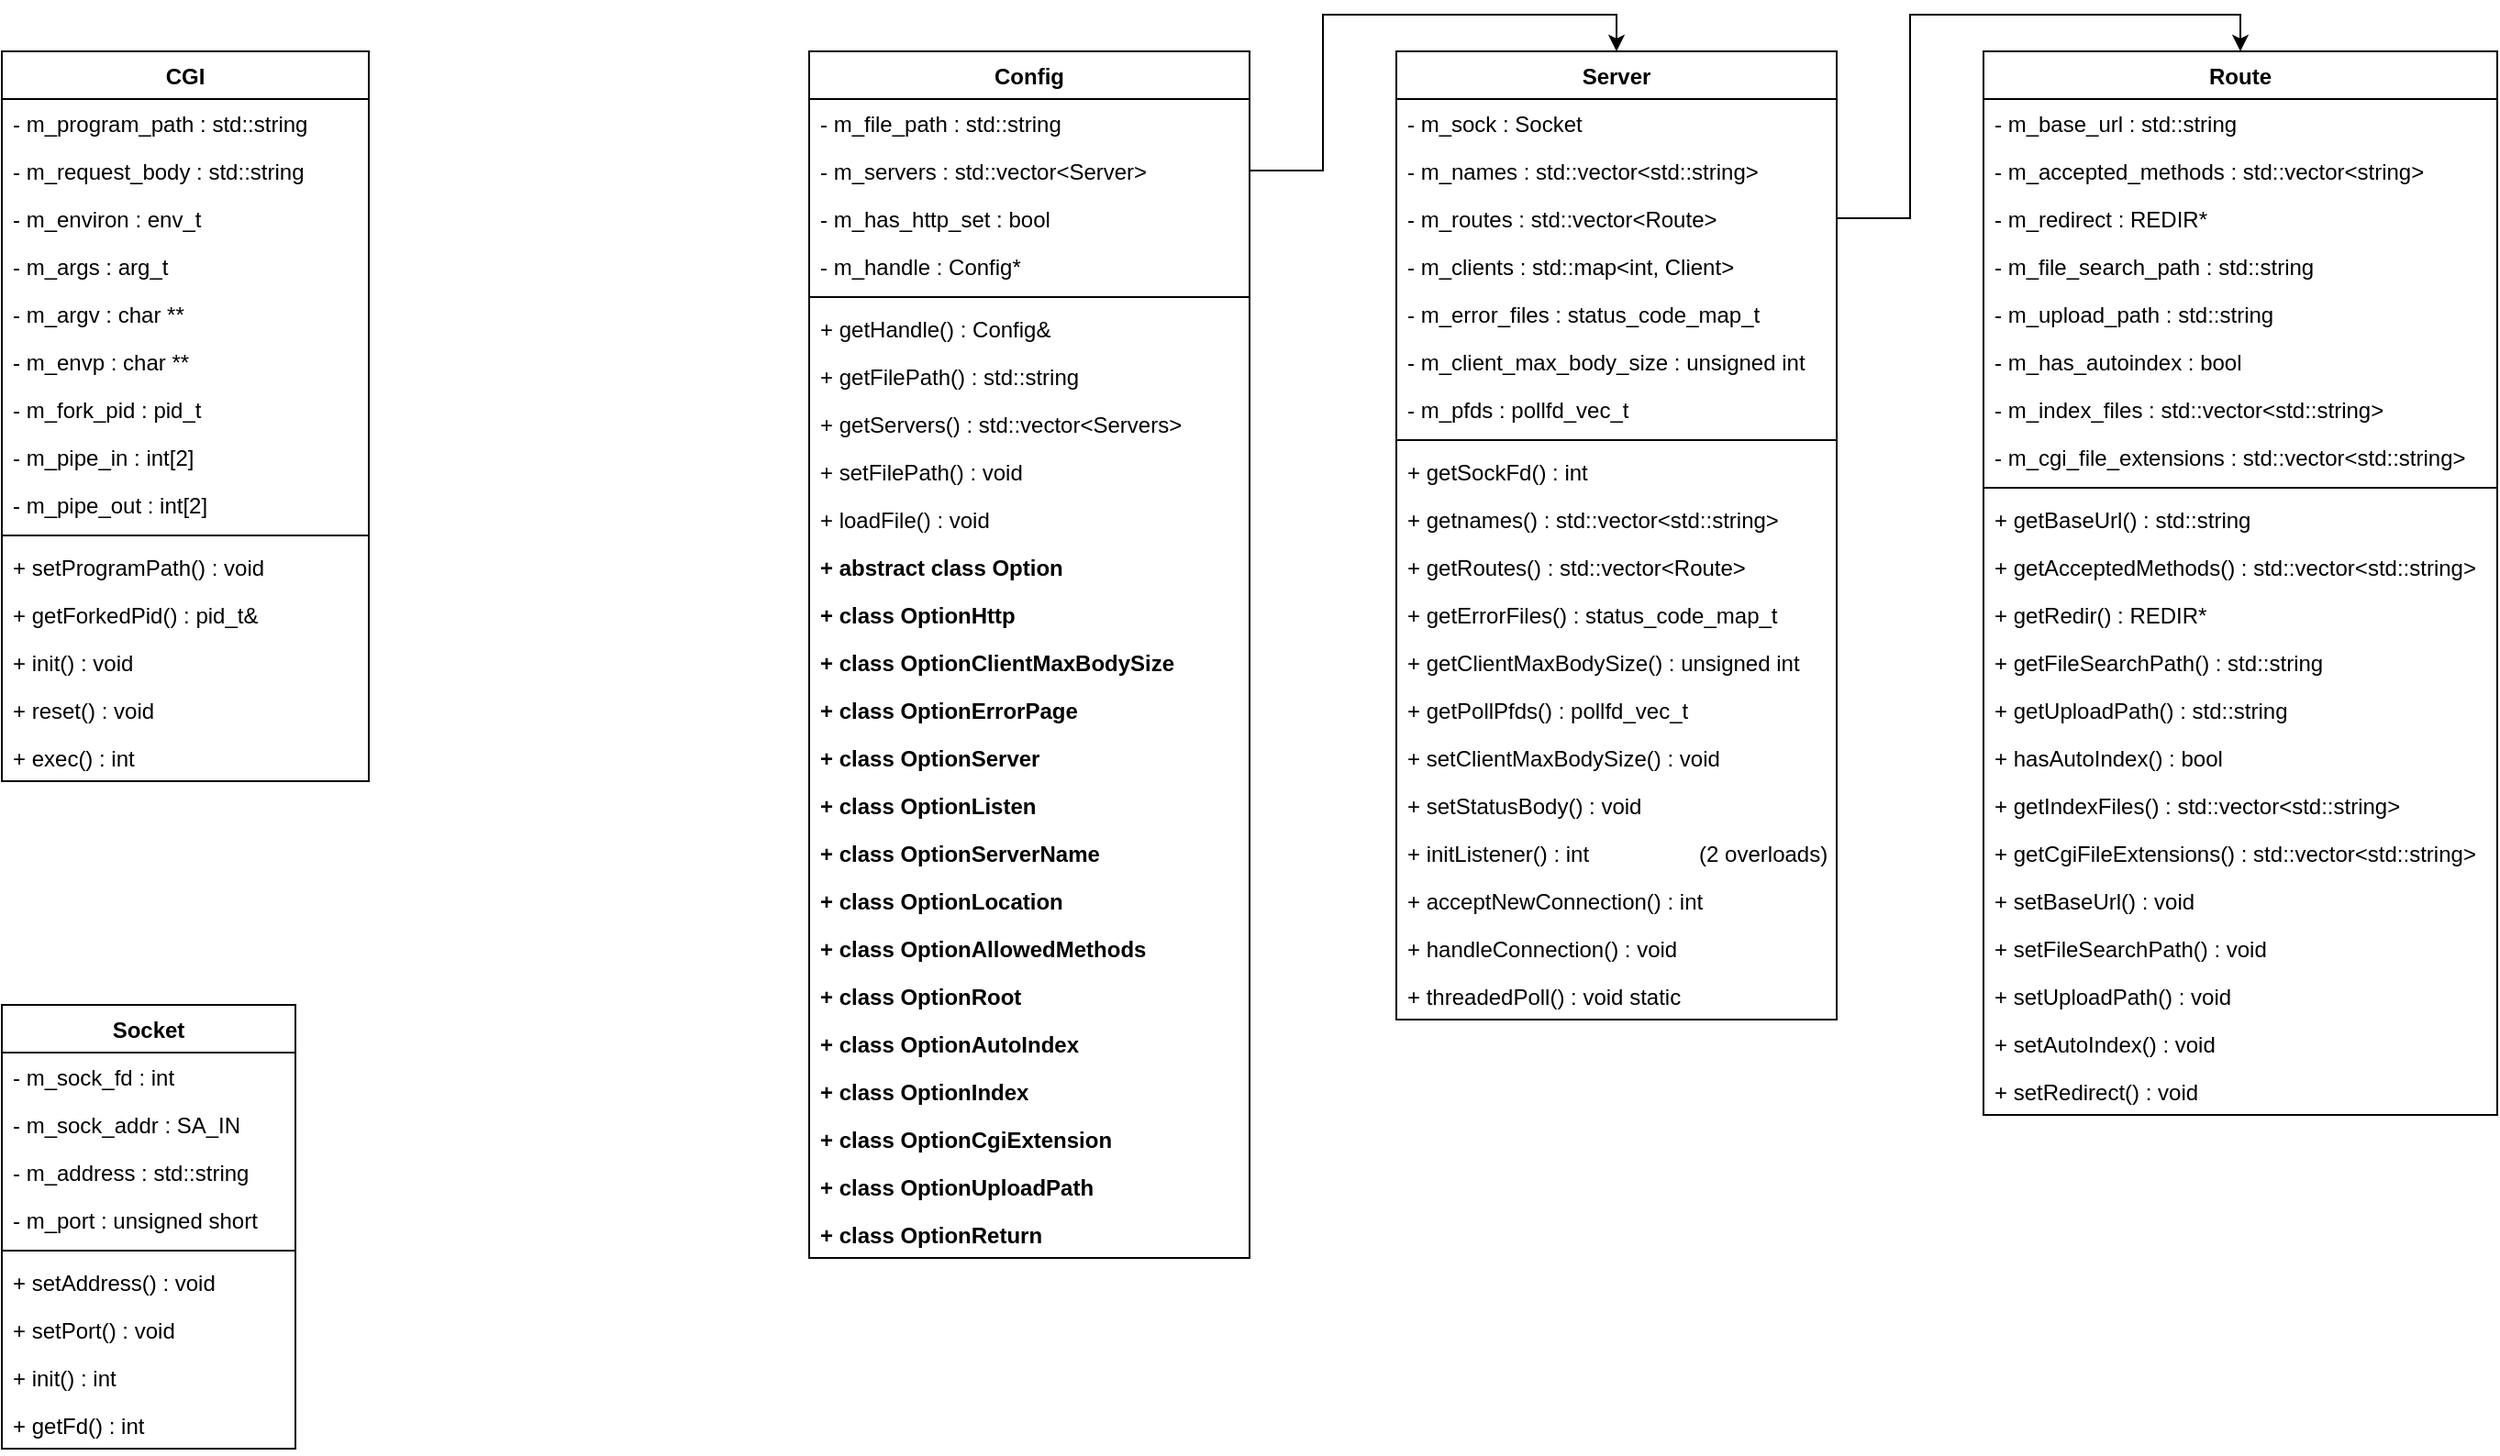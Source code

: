 <mxfile version="16.5.1" type="device" pages="3"><diagram id="C5RBs43oDa-KdzZeNtuy" name="Class"><mxGraphModel dx="1990" dy="878" grid="1" gridSize="10" guides="1" tooltips="1" connect="1" arrows="1" fold="1" page="1" pageScale="1" pageWidth="827" pageHeight="1169" math="0" shadow="0"><root><mxCell id="WIyWlLk6GJQsqaUBKTNV-0"/><mxCell id="WIyWlLk6GJQsqaUBKTNV-1" parent="WIyWlLk6GJQsqaUBKTNV-0"/><mxCell id="M6bWgCxKjf87OKSEtBxf-1" value="CGI" style="swimlane;fontStyle=1;align=center;verticalAlign=top;childLayout=stackLayout;horizontal=1;startSize=26;horizontalStack=0;resizeParent=1;resizeParentMax=0;resizeLast=0;collapsible=1;marginBottom=0;" parent="WIyWlLk6GJQsqaUBKTNV-1" vertex="1"><mxGeometry x="40" y="40" width="200" height="398" as="geometry"/></mxCell><mxCell id="M6bWgCxKjf87OKSEtBxf-2" value="- m_program_path : std::string" style="text;strokeColor=none;fillColor=none;align=left;verticalAlign=top;spacingLeft=4;spacingRight=4;overflow=hidden;rotatable=0;points=[[0,0.5],[1,0.5]];portConstraint=eastwest;" parent="M6bWgCxKjf87OKSEtBxf-1" vertex="1"><mxGeometry y="26" width="200" height="26" as="geometry"/></mxCell><mxCell id="M6bWgCxKjf87OKSEtBxf-5" value="- m_request_body : std::string" style="text;strokeColor=none;fillColor=none;align=left;verticalAlign=top;spacingLeft=4;spacingRight=4;overflow=hidden;rotatable=0;points=[[0,0.5],[1,0.5]];portConstraint=eastwest;" parent="M6bWgCxKjf87OKSEtBxf-1" vertex="1"><mxGeometry y="52" width="200" height="26" as="geometry"/></mxCell><mxCell id="M6bWgCxKjf87OKSEtBxf-6" value="- m_environ : env_t" style="text;strokeColor=none;fillColor=none;align=left;verticalAlign=top;spacingLeft=4;spacingRight=4;overflow=hidden;rotatable=0;points=[[0,0.5],[1,0.5]];portConstraint=eastwest;" parent="M6bWgCxKjf87OKSEtBxf-1" vertex="1"><mxGeometry y="78" width="200" height="26" as="geometry"/></mxCell><mxCell id="M6bWgCxKjf87OKSEtBxf-7" value="- m_args : arg_t" style="text;strokeColor=none;fillColor=none;align=left;verticalAlign=top;spacingLeft=4;spacingRight=4;overflow=hidden;rotatable=0;points=[[0,0.5],[1,0.5]];portConstraint=eastwest;" parent="M6bWgCxKjf87OKSEtBxf-1" vertex="1"><mxGeometry y="104" width="200" height="26" as="geometry"/></mxCell><mxCell id="M6bWgCxKjf87OKSEtBxf-8" value="- m_argv : char **" style="text;strokeColor=none;fillColor=none;align=left;verticalAlign=top;spacingLeft=4;spacingRight=4;overflow=hidden;rotatable=0;points=[[0,0.5],[1,0.5]];portConstraint=eastwest;" parent="M6bWgCxKjf87OKSEtBxf-1" vertex="1"><mxGeometry y="130" width="200" height="26" as="geometry"/></mxCell><mxCell id="M6bWgCxKjf87OKSEtBxf-9" value="- m_envp : char **" style="text;strokeColor=none;fillColor=none;align=left;verticalAlign=top;spacingLeft=4;spacingRight=4;overflow=hidden;rotatable=0;points=[[0,0.5],[1,0.5]];portConstraint=eastwest;" parent="M6bWgCxKjf87OKSEtBxf-1" vertex="1"><mxGeometry y="156" width="200" height="26" as="geometry"/></mxCell><mxCell id="M6bWgCxKjf87OKSEtBxf-10" value="- m_fork_pid : pid_t" style="text;strokeColor=none;fillColor=none;align=left;verticalAlign=top;spacingLeft=4;spacingRight=4;overflow=hidden;rotatable=0;points=[[0,0.5],[1,0.5]];portConstraint=eastwest;" parent="M6bWgCxKjf87OKSEtBxf-1" vertex="1"><mxGeometry y="182" width="200" height="26" as="geometry"/></mxCell><mxCell id="M6bWgCxKjf87OKSEtBxf-11" value="- m_pipe_in : int[2]" style="text;strokeColor=none;fillColor=none;align=left;verticalAlign=top;spacingLeft=4;spacingRight=4;overflow=hidden;rotatable=0;points=[[0,0.5],[1,0.5]];portConstraint=eastwest;" parent="M6bWgCxKjf87OKSEtBxf-1" vertex="1"><mxGeometry y="208" width="200" height="26" as="geometry"/></mxCell><mxCell id="M6bWgCxKjf87OKSEtBxf-12" value="- m_pipe_out : int[2]" style="text;strokeColor=none;fillColor=none;align=left;verticalAlign=top;spacingLeft=4;spacingRight=4;overflow=hidden;rotatable=0;points=[[0,0.5],[1,0.5]];portConstraint=eastwest;" parent="M6bWgCxKjf87OKSEtBxf-1" vertex="1"><mxGeometry y="234" width="200" height="26" as="geometry"/></mxCell><mxCell id="M6bWgCxKjf87OKSEtBxf-3" value="" style="line;strokeWidth=1;fillColor=none;align=left;verticalAlign=middle;spacingTop=-1;spacingLeft=3;spacingRight=3;rotatable=0;labelPosition=right;points=[];portConstraint=eastwest;" parent="M6bWgCxKjf87OKSEtBxf-1" vertex="1"><mxGeometry y="260" width="200" height="8" as="geometry"/></mxCell><mxCell id="M6bWgCxKjf87OKSEtBxf-4" value="+ setProgramPath() : void" style="text;strokeColor=none;fillColor=none;align=left;verticalAlign=top;spacingLeft=4;spacingRight=4;overflow=hidden;rotatable=0;points=[[0,0.5],[1,0.5]];portConstraint=eastwest;" parent="M6bWgCxKjf87OKSEtBxf-1" vertex="1"><mxGeometry y="268" width="200" height="26" as="geometry"/></mxCell><mxCell id="M6bWgCxKjf87OKSEtBxf-13" value="+ getForkedPid() : pid_t&amp;" style="text;strokeColor=none;fillColor=none;align=left;verticalAlign=top;spacingLeft=4;spacingRight=4;overflow=hidden;rotatable=0;points=[[0,0.5],[1,0.5]];portConstraint=eastwest;" parent="M6bWgCxKjf87OKSEtBxf-1" vertex="1"><mxGeometry y="294" width="200" height="26" as="geometry"/></mxCell><mxCell id="M6bWgCxKjf87OKSEtBxf-14" value="+ init() : void" style="text;strokeColor=none;fillColor=none;align=left;verticalAlign=top;spacingLeft=4;spacingRight=4;overflow=hidden;rotatable=0;points=[[0,0.5],[1,0.5]];portConstraint=eastwest;" parent="M6bWgCxKjf87OKSEtBxf-1" vertex="1"><mxGeometry y="320" width="200" height="26" as="geometry"/></mxCell><mxCell id="M6bWgCxKjf87OKSEtBxf-15" value="+ reset() : void" style="text;strokeColor=none;fillColor=none;align=left;verticalAlign=top;spacingLeft=4;spacingRight=4;overflow=hidden;rotatable=0;points=[[0,0.5],[1,0.5]];portConstraint=eastwest;" parent="M6bWgCxKjf87OKSEtBxf-1" vertex="1"><mxGeometry y="346" width="200" height="26" as="geometry"/></mxCell><mxCell id="M6bWgCxKjf87OKSEtBxf-16" value="+ exec() : int" style="text;strokeColor=none;fillColor=none;align=left;verticalAlign=top;spacingLeft=4;spacingRight=4;overflow=hidden;rotatable=0;points=[[0,0.5],[1,0.5]];portConstraint=eastwest;" parent="M6bWgCxKjf87OKSEtBxf-1" vertex="1"><mxGeometry y="372" width="200" height="26" as="geometry"/></mxCell><mxCell id="M6bWgCxKjf87OKSEtBxf-18" value="Server" style="swimlane;fontStyle=1;align=center;verticalAlign=top;childLayout=stackLayout;horizontal=1;startSize=26;horizontalStack=0;resizeParent=1;resizeParentMax=0;resizeLast=0;collapsible=1;marginBottom=0;" parent="WIyWlLk6GJQsqaUBKTNV-1" vertex="1"><mxGeometry x="800" y="40" width="240" height="528" as="geometry"/></mxCell><mxCell id="M6bWgCxKjf87OKSEtBxf-19" value="- m_sock : Socket" style="text;strokeColor=none;fillColor=none;align=left;verticalAlign=top;spacingLeft=4;spacingRight=4;overflow=hidden;rotatable=0;points=[[0,0.5],[1,0.5]];portConstraint=eastwest;" parent="M6bWgCxKjf87OKSEtBxf-18" vertex="1"><mxGeometry y="26" width="240" height="26" as="geometry"/></mxCell><mxCell id="M6bWgCxKjf87OKSEtBxf-57" value="- m_names : std::vector&lt;std::string&gt;" style="text;strokeColor=none;fillColor=none;align=left;verticalAlign=top;spacingLeft=4;spacingRight=4;overflow=hidden;rotatable=0;points=[[0,0.5],[1,0.5]];portConstraint=eastwest;" parent="M6bWgCxKjf87OKSEtBxf-18" vertex="1"><mxGeometry y="52" width="240" height="26" as="geometry"/></mxCell><mxCell id="M6bWgCxKjf87OKSEtBxf-56" value="- m_routes : std::vector&lt;Route&gt;" style="text;strokeColor=none;fillColor=none;align=left;verticalAlign=top;spacingLeft=4;spacingRight=4;overflow=hidden;rotatable=0;points=[[0,0.5],[1,0.5]];portConstraint=eastwest;" parent="M6bWgCxKjf87OKSEtBxf-18" vertex="1"><mxGeometry y="78" width="240" height="26" as="geometry"/></mxCell><mxCell id="M6bWgCxKjf87OKSEtBxf-55" value="- m_clients : std::map&lt;int, Client&gt;" style="text;strokeColor=none;fillColor=none;align=left;verticalAlign=top;spacingLeft=4;spacingRight=4;overflow=hidden;rotatable=0;points=[[0,0.5],[1,0.5]];portConstraint=eastwest;" parent="M6bWgCxKjf87OKSEtBxf-18" vertex="1"><mxGeometry y="104" width="240" height="26" as="geometry"/></mxCell><mxCell id="M6bWgCxKjf87OKSEtBxf-54" value="- m_error_files : status_code_map_t" style="text;strokeColor=none;fillColor=none;align=left;verticalAlign=top;spacingLeft=4;spacingRight=4;overflow=hidden;rotatable=0;points=[[0,0.5],[1,0.5]];portConstraint=eastwest;" parent="M6bWgCxKjf87OKSEtBxf-18" vertex="1"><mxGeometry y="130" width="240" height="26" as="geometry"/></mxCell><mxCell id="M6bWgCxKjf87OKSEtBxf-53" value="- m_client_max_body_size : unsigned int" style="text;strokeColor=none;fillColor=none;align=left;verticalAlign=top;spacingLeft=4;spacingRight=4;overflow=hidden;rotatable=0;points=[[0,0.5],[1,0.5]];portConstraint=eastwest;" parent="M6bWgCxKjf87OKSEtBxf-18" vertex="1"><mxGeometry y="156" width="240" height="26" as="geometry"/></mxCell><mxCell id="M6bWgCxKjf87OKSEtBxf-52" value="- m_pfds : pollfd_vec_t" style="text;strokeColor=none;fillColor=none;align=left;verticalAlign=top;spacingLeft=4;spacingRight=4;overflow=hidden;rotatable=0;points=[[0,0.5],[1,0.5]];portConstraint=eastwest;" parent="M6bWgCxKjf87OKSEtBxf-18" vertex="1"><mxGeometry y="182" width="240" height="26" as="geometry"/></mxCell><mxCell id="M6bWgCxKjf87OKSEtBxf-20" value="" style="line;strokeWidth=1;fillColor=none;align=left;verticalAlign=middle;spacingTop=-1;spacingLeft=3;spacingRight=3;rotatable=0;labelPosition=right;points=[];portConstraint=eastwest;" parent="M6bWgCxKjf87OKSEtBxf-18" vertex="1"><mxGeometry y="208" width="240" height="8" as="geometry"/></mxCell><mxCell id="M6bWgCxKjf87OKSEtBxf-21" value="+ getSockFd() : int" style="text;strokeColor=none;fillColor=none;align=left;verticalAlign=top;spacingLeft=4;spacingRight=4;overflow=hidden;rotatable=0;points=[[0,0.5],[1,0.5]];portConstraint=eastwest;" parent="M6bWgCxKjf87OKSEtBxf-18" vertex="1"><mxGeometry y="216" width="240" height="26" as="geometry"/></mxCell><mxCell id="M6bWgCxKjf87OKSEtBxf-69" value="+ getnames() : std::vector&lt;std::string&gt;" style="text;strokeColor=none;fillColor=none;align=left;verticalAlign=top;spacingLeft=4;spacingRight=4;overflow=hidden;rotatable=0;points=[[0,0.5],[1,0.5]];portConstraint=eastwest;" parent="M6bWgCxKjf87OKSEtBxf-18" vertex="1"><mxGeometry y="242" width="240" height="26" as="geometry"/></mxCell><mxCell id="M6bWgCxKjf87OKSEtBxf-68" value="+ getRoutes() : std::vector&lt;Route&gt;" style="text;strokeColor=none;fillColor=none;align=left;verticalAlign=top;spacingLeft=4;spacingRight=4;overflow=hidden;rotatable=0;points=[[0,0.5],[1,0.5]];portConstraint=eastwest;" parent="M6bWgCxKjf87OKSEtBxf-18" vertex="1"><mxGeometry y="268" width="240" height="26" as="geometry"/></mxCell><mxCell id="M6bWgCxKjf87OKSEtBxf-67" value="+ getErrorFiles() : status_code_map_t" style="text;strokeColor=none;fillColor=none;align=left;verticalAlign=top;spacingLeft=4;spacingRight=4;overflow=hidden;rotatable=0;points=[[0,0.5],[1,0.5]];portConstraint=eastwest;" parent="M6bWgCxKjf87OKSEtBxf-18" vertex="1"><mxGeometry y="294" width="240" height="26" as="geometry"/></mxCell><mxCell id="M6bWgCxKjf87OKSEtBxf-66" value="+ getClientMaxBodySize() : unsigned int" style="text;strokeColor=none;fillColor=none;align=left;verticalAlign=top;spacingLeft=4;spacingRight=4;overflow=hidden;rotatable=0;points=[[0,0.5],[1,0.5]];portConstraint=eastwest;" parent="M6bWgCxKjf87OKSEtBxf-18" vertex="1"><mxGeometry y="320" width="240" height="26" as="geometry"/></mxCell><mxCell id="M6bWgCxKjf87OKSEtBxf-65" value="+ getPollPfds() : pollfd_vec_t" style="text;strokeColor=none;fillColor=none;align=left;verticalAlign=top;spacingLeft=4;spacingRight=4;overflow=hidden;rotatable=0;points=[[0,0.5],[1,0.5]];portConstraint=eastwest;" parent="M6bWgCxKjf87OKSEtBxf-18" vertex="1"><mxGeometry y="346" width="240" height="26" as="geometry"/></mxCell><mxCell id="M6bWgCxKjf87OKSEtBxf-64" value="+ setClientMaxBodySize() : void" style="text;strokeColor=none;fillColor=none;align=left;verticalAlign=top;spacingLeft=4;spacingRight=4;overflow=hidden;rotatable=0;points=[[0,0.5],[1,0.5]];portConstraint=eastwest;" parent="M6bWgCxKjf87OKSEtBxf-18" vertex="1"><mxGeometry y="372" width="240" height="26" as="geometry"/></mxCell><mxCell id="M6bWgCxKjf87OKSEtBxf-63" value="+ setStatusBody() : void" style="text;strokeColor=none;fillColor=none;align=left;verticalAlign=top;spacingLeft=4;spacingRight=4;overflow=hidden;rotatable=0;points=[[0,0.5],[1,0.5]];portConstraint=eastwest;" parent="M6bWgCxKjf87OKSEtBxf-18" vertex="1"><mxGeometry y="398" width="240" height="26" as="geometry"/></mxCell><mxCell id="M6bWgCxKjf87OKSEtBxf-62" value="+ initListener() : int                  (2 overloads)" style="text;strokeColor=none;fillColor=none;align=left;verticalAlign=top;spacingLeft=4;spacingRight=4;overflow=hidden;rotatable=0;points=[[0,0.5],[1,0.5]];portConstraint=eastwest;" parent="M6bWgCxKjf87OKSEtBxf-18" vertex="1"><mxGeometry y="424" width="240" height="26" as="geometry"/></mxCell><mxCell id="M6bWgCxKjf87OKSEtBxf-61" value="+ acceptNewConnection() : int" style="text;strokeColor=none;fillColor=none;align=left;verticalAlign=top;spacingLeft=4;spacingRight=4;overflow=hidden;rotatable=0;points=[[0,0.5],[1,0.5]];portConstraint=eastwest;" parent="M6bWgCxKjf87OKSEtBxf-18" vertex="1"><mxGeometry y="450" width="240" height="26" as="geometry"/></mxCell><mxCell id="M6bWgCxKjf87OKSEtBxf-60" value="+ handleConnection() : void" style="text;strokeColor=none;fillColor=none;align=left;verticalAlign=top;spacingLeft=4;spacingRight=4;overflow=hidden;rotatable=0;points=[[0,0.5],[1,0.5]];portConstraint=eastwest;" parent="M6bWgCxKjf87OKSEtBxf-18" vertex="1"><mxGeometry y="476" width="240" height="26" as="geometry"/></mxCell><mxCell id="M6bWgCxKjf87OKSEtBxf-59" value="+ threadedPoll() : void static" style="text;strokeColor=none;fillColor=none;align=left;verticalAlign=top;spacingLeft=4;spacingRight=4;overflow=hidden;rotatable=0;points=[[0,0.5],[1,0.5]];portConstraint=eastwest;" parent="M6bWgCxKjf87OKSEtBxf-18" vertex="1"><mxGeometry y="502" width="240" height="26" as="geometry"/></mxCell><mxCell id="M6bWgCxKjf87OKSEtBxf-22" value="Route" style="swimlane;fontStyle=1;align=center;verticalAlign=top;childLayout=stackLayout;horizontal=1;startSize=26;horizontalStack=0;resizeParent=1;resizeParentMax=0;resizeLast=0;collapsible=1;marginBottom=0;" parent="WIyWlLk6GJQsqaUBKTNV-1" vertex="1"><mxGeometry x="1120" y="40" width="280" height="580" as="geometry"/></mxCell><mxCell id="M6bWgCxKjf87OKSEtBxf-23" value="- m_base_url : std::string" style="text;strokeColor=none;fillColor=none;align=left;verticalAlign=top;spacingLeft=4;spacingRight=4;overflow=hidden;rotatable=0;points=[[0,0.5],[1,0.5]];portConstraint=eastwest;" parent="M6bWgCxKjf87OKSEtBxf-22" vertex="1"><mxGeometry y="26" width="280" height="26" as="geometry"/></mxCell><mxCell id="M6bWgCxKjf87OKSEtBxf-76" value="- m_accepted_methods : std::vector&lt;string&gt;" style="text;strokeColor=none;fillColor=none;align=left;verticalAlign=top;spacingLeft=4;spacingRight=4;overflow=hidden;rotatable=0;points=[[0,0.5],[1,0.5]];portConstraint=eastwest;" parent="M6bWgCxKjf87OKSEtBxf-22" vertex="1"><mxGeometry y="52" width="280" height="26" as="geometry"/></mxCell><mxCell id="M6bWgCxKjf87OKSEtBxf-75" value="- m_redirect : REDIR*" style="text;strokeColor=none;fillColor=none;align=left;verticalAlign=top;spacingLeft=4;spacingRight=4;overflow=hidden;rotatable=0;points=[[0,0.5],[1,0.5]];portConstraint=eastwest;" parent="M6bWgCxKjf87OKSEtBxf-22" vertex="1"><mxGeometry y="78" width="280" height="26" as="geometry"/></mxCell><mxCell id="M6bWgCxKjf87OKSEtBxf-74" value="- m_file_search_path : std::string" style="text;strokeColor=none;fillColor=none;align=left;verticalAlign=top;spacingLeft=4;spacingRight=4;overflow=hidden;rotatable=0;points=[[0,0.5],[1,0.5]];portConstraint=eastwest;" parent="M6bWgCxKjf87OKSEtBxf-22" vertex="1"><mxGeometry y="104" width="280" height="26" as="geometry"/></mxCell><mxCell id="M6bWgCxKjf87OKSEtBxf-73" value="- m_upload_path : std::string" style="text;strokeColor=none;fillColor=none;align=left;verticalAlign=top;spacingLeft=4;spacingRight=4;overflow=hidden;rotatable=0;points=[[0,0.5],[1,0.5]];portConstraint=eastwest;" parent="M6bWgCxKjf87OKSEtBxf-22" vertex="1"><mxGeometry y="130" width="280" height="26" as="geometry"/></mxCell><mxCell id="M6bWgCxKjf87OKSEtBxf-72" value="- m_has_autoindex : bool" style="text;strokeColor=none;fillColor=none;align=left;verticalAlign=top;spacingLeft=4;spacingRight=4;overflow=hidden;rotatable=0;points=[[0,0.5],[1,0.5]];portConstraint=eastwest;" parent="M6bWgCxKjf87OKSEtBxf-22" vertex="1"><mxGeometry y="156" width="280" height="26" as="geometry"/></mxCell><mxCell id="M6bWgCxKjf87OKSEtBxf-71" value="- m_index_files : std::vector&lt;std::string&gt;" style="text;strokeColor=none;fillColor=none;align=left;verticalAlign=top;spacingLeft=4;spacingRight=4;overflow=hidden;rotatable=0;points=[[0,0.5],[1,0.5]];portConstraint=eastwest;" parent="M6bWgCxKjf87OKSEtBxf-22" vertex="1"><mxGeometry y="182" width="280" height="26" as="geometry"/></mxCell><mxCell id="M6bWgCxKjf87OKSEtBxf-70" value="- m_cgi_file_extensions : std::vector&lt;std::string&gt;" style="text;strokeColor=none;fillColor=none;align=left;verticalAlign=top;spacingLeft=4;spacingRight=4;overflow=hidden;rotatable=0;points=[[0,0.5],[1,0.5]];portConstraint=eastwest;" parent="M6bWgCxKjf87OKSEtBxf-22" vertex="1"><mxGeometry y="208" width="280" height="26" as="geometry"/></mxCell><mxCell id="M6bWgCxKjf87OKSEtBxf-24" value="" style="line;strokeWidth=1;fillColor=none;align=left;verticalAlign=middle;spacingTop=-1;spacingLeft=3;spacingRight=3;rotatable=0;labelPosition=right;points=[];portConstraint=eastwest;" parent="M6bWgCxKjf87OKSEtBxf-22" vertex="1"><mxGeometry y="234" width="280" height="8" as="geometry"/></mxCell><mxCell id="M6bWgCxKjf87OKSEtBxf-25" value="+ getBaseUrl() : std::string " style="text;strokeColor=none;fillColor=none;align=left;verticalAlign=top;spacingLeft=4;spacingRight=4;overflow=hidden;rotatable=0;points=[[0,0.5],[1,0.5]];portConstraint=eastwest;" parent="M6bWgCxKjf87OKSEtBxf-22" vertex="1"><mxGeometry y="242" width="280" height="26" as="geometry"/></mxCell><mxCell id="M6bWgCxKjf87OKSEtBxf-88" value="+ getAcceptedMethods() : std::vector&lt;std::string&gt;" style="text;strokeColor=none;fillColor=none;align=left;verticalAlign=top;spacingLeft=4;spacingRight=4;overflow=hidden;rotatable=0;points=[[0,0.5],[1,0.5]];portConstraint=eastwest;" parent="M6bWgCxKjf87OKSEtBxf-22" vertex="1"><mxGeometry y="268" width="280" height="26" as="geometry"/></mxCell><mxCell id="M6bWgCxKjf87OKSEtBxf-87" value="+ getRedir() : REDIR*" style="text;strokeColor=none;fillColor=none;align=left;verticalAlign=top;spacingLeft=4;spacingRight=4;overflow=hidden;rotatable=0;points=[[0,0.5],[1,0.5]];portConstraint=eastwest;" parent="M6bWgCxKjf87OKSEtBxf-22" vertex="1"><mxGeometry y="294" width="280" height="26" as="geometry"/></mxCell><mxCell id="M6bWgCxKjf87OKSEtBxf-86" value="+ getFileSearchPath() : std::string" style="text;strokeColor=none;fillColor=none;align=left;verticalAlign=top;spacingLeft=4;spacingRight=4;overflow=hidden;rotatable=0;points=[[0,0.5],[1,0.5]];portConstraint=eastwest;" parent="M6bWgCxKjf87OKSEtBxf-22" vertex="1"><mxGeometry y="320" width="280" height="26" as="geometry"/></mxCell><mxCell id="M6bWgCxKjf87OKSEtBxf-85" value="+ getUploadPath() : std::string" style="text;strokeColor=none;fillColor=none;align=left;verticalAlign=top;spacingLeft=4;spacingRight=4;overflow=hidden;rotatable=0;points=[[0,0.5],[1,0.5]];portConstraint=eastwest;" parent="M6bWgCxKjf87OKSEtBxf-22" vertex="1"><mxGeometry y="346" width="280" height="26" as="geometry"/></mxCell><mxCell id="M6bWgCxKjf87OKSEtBxf-84" value="+ hasAutoIndex() : bool" style="text;strokeColor=none;fillColor=none;align=left;verticalAlign=top;spacingLeft=4;spacingRight=4;overflow=hidden;rotatable=0;points=[[0,0.5],[1,0.5]];portConstraint=eastwest;" parent="M6bWgCxKjf87OKSEtBxf-22" vertex="1"><mxGeometry y="372" width="280" height="26" as="geometry"/></mxCell><mxCell id="M6bWgCxKjf87OKSEtBxf-83" value="+ getIndexFiles() : std::vector&lt;std::string&gt;" style="text;strokeColor=none;fillColor=none;align=left;verticalAlign=top;spacingLeft=4;spacingRight=4;overflow=hidden;rotatable=0;points=[[0,0.5],[1,0.5]];portConstraint=eastwest;" parent="M6bWgCxKjf87OKSEtBxf-22" vertex="1"><mxGeometry y="398" width="280" height="26" as="geometry"/></mxCell><mxCell id="M6bWgCxKjf87OKSEtBxf-82" value="+ getCgiFileExtensions() : std::vector&lt;std::string&gt;" style="text;strokeColor=none;fillColor=none;align=left;verticalAlign=top;spacingLeft=4;spacingRight=4;overflow=hidden;rotatable=0;points=[[0,0.5],[1,0.5]];portConstraint=eastwest;" parent="M6bWgCxKjf87OKSEtBxf-22" vertex="1"><mxGeometry y="424" width="280" height="26" as="geometry"/></mxCell><mxCell id="M6bWgCxKjf87OKSEtBxf-81" value="+ setBaseUrl() : void" style="text;strokeColor=none;fillColor=none;align=left;verticalAlign=top;spacingLeft=4;spacingRight=4;overflow=hidden;rotatable=0;points=[[0,0.5],[1,0.5]];portConstraint=eastwest;" parent="M6bWgCxKjf87OKSEtBxf-22" vertex="1"><mxGeometry y="450" width="280" height="26" as="geometry"/></mxCell><mxCell id="M6bWgCxKjf87OKSEtBxf-80" value="+ setFileSearchPath() : void" style="text;strokeColor=none;fillColor=none;align=left;verticalAlign=top;spacingLeft=4;spacingRight=4;overflow=hidden;rotatable=0;points=[[0,0.5],[1,0.5]];portConstraint=eastwest;" parent="M6bWgCxKjf87OKSEtBxf-22" vertex="1"><mxGeometry y="476" width="280" height="26" as="geometry"/></mxCell><mxCell id="M6bWgCxKjf87OKSEtBxf-79" value="+ setUploadPath() : void" style="text;strokeColor=none;fillColor=none;align=left;verticalAlign=top;spacingLeft=4;spacingRight=4;overflow=hidden;rotatable=0;points=[[0,0.5],[1,0.5]];portConstraint=eastwest;" parent="M6bWgCxKjf87OKSEtBxf-22" vertex="1"><mxGeometry y="502" width="280" height="26" as="geometry"/></mxCell><mxCell id="M6bWgCxKjf87OKSEtBxf-78" value="+ setAutoIndex() : void" style="text;strokeColor=none;fillColor=none;align=left;verticalAlign=top;spacingLeft=4;spacingRight=4;overflow=hidden;rotatable=0;points=[[0,0.5],[1,0.5]];portConstraint=eastwest;" parent="M6bWgCxKjf87OKSEtBxf-22" vertex="1"><mxGeometry y="528" width="280" height="26" as="geometry"/></mxCell><mxCell id="M6bWgCxKjf87OKSEtBxf-77" value="+ setRedirect() : void" style="text;strokeColor=none;fillColor=none;align=left;verticalAlign=top;spacingLeft=4;spacingRight=4;overflow=hidden;rotatable=0;points=[[0,0.5],[1,0.5]];portConstraint=eastwest;" parent="M6bWgCxKjf87OKSEtBxf-22" vertex="1"><mxGeometry y="554" width="280" height="26" as="geometry"/></mxCell><mxCell id="M6bWgCxKjf87OKSEtBxf-26" value="Config" style="swimlane;fontStyle=1;align=center;verticalAlign=top;childLayout=stackLayout;horizontal=1;startSize=26;horizontalStack=0;resizeParent=1;resizeParentMax=0;resizeLast=0;collapsible=1;marginBottom=0;" parent="WIyWlLk6GJQsqaUBKTNV-1" vertex="1"><mxGeometry x="480" y="40" width="240" height="658" as="geometry"/></mxCell><mxCell id="M6bWgCxKjf87OKSEtBxf-27" value="- m_file_path : std::string" style="text;strokeColor=none;fillColor=none;align=left;verticalAlign=top;spacingLeft=4;spacingRight=4;overflow=hidden;rotatable=0;points=[[0,0.5],[1,0.5]];portConstraint=eastwest;" parent="M6bWgCxKjf87OKSEtBxf-26" vertex="1"><mxGeometry y="26" width="240" height="26" as="geometry"/></mxCell><mxCell id="M6bWgCxKjf87OKSEtBxf-30" value="- m_servers : std::vector&lt;Server&gt;" style="text;strokeColor=none;fillColor=none;align=left;verticalAlign=top;spacingLeft=4;spacingRight=4;overflow=hidden;rotatable=0;points=[[0,0.5],[1,0.5]];portConstraint=eastwest;" parent="M6bWgCxKjf87OKSEtBxf-26" vertex="1"><mxGeometry y="52" width="240" height="26" as="geometry"/></mxCell><mxCell id="M6bWgCxKjf87OKSEtBxf-31" value="- m_has_http_set : bool" style="text;strokeColor=none;fillColor=none;align=left;verticalAlign=top;spacingLeft=4;spacingRight=4;overflow=hidden;rotatable=0;points=[[0,0.5],[1,0.5]];portConstraint=eastwest;" parent="M6bWgCxKjf87OKSEtBxf-26" vertex="1"><mxGeometry y="78" width="240" height="26" as="geometry"/></mxCell><mxCell id="M6bWgCxKjf87OKSEtBxf-32" value="- m_handle : Config*" style="text;strokeColor=none;fillColor=none;align=left;verticalAlign=top;spacingLeft=4;spacingRight=4;overflow=hidden;rotatable=0;points=[[0,0.5],[1,0.5]];portConstraint=eastwest;" parent="M6bWgCxKjf87OKSEtBxf-26" vertex="1"><mxGeometry y="104" width="240" height="26" as="geometry"/></mxCell><mxCell id="M6bWgCxKjf87OKSEtBxf-28" value="" style="line;strokeWidth=1;fillColor=none;align=left;verticalAlign=middle;spacingTop=-1;spacingLeft=3;spacingRight=3;rotatable=0;labelPosition=right;points=[];portConstraint=eastwest;" parent="M6bWgCxKjf87OKSEtBxf-26" vertex="1"><mxGeometry y="130" width="240" height="8" as="geometry"/></mxCell><mxCell id="M6bWgCxKjf87OKSEtBxf-29" value="+ getHandle() : Config&amp;" style="text;strokeColor=none;fillColor=none;align=left;verticalAlign=top;spacingLeft=4;spacingRight=4;overflow=hidden;rotatable=0;points=[[0,0.5],[1,0.5]];portConstraint=eastwest;" parent="M6bWgCxKjf87OKSEtBxf-26" vertex="1"><mxGeometry y="138" width="240" height="26" as="geometry"/></mxCell><mxCell id="M6bWgCxKjf87OKSEtBxf-33" value="+ getFilePath() : std::string" style="text;strokeColor=none;fillColor=none;align=left;verticalAlign=top;spacingLeft=4;spacingRight=4;overflow=hidden;rotatable=0;points=[[0,0.5],[1,0.5]];portConstraint=eastwest;" parent="M6bWgCxKjf87OKSEtBxf-26" vertex="1"><mxGeometry y="164" width="240" height="26" as="geometry"/></mxCell><mxCell id="M6bWgCxKjf87OKSEtBxf-34" value="+ getServers() : std::vector&lt;Servers&gt;" style="text;strokeColor=none;fillColor=none;align=left;verticalAlign=top;spacingLeft=4;spacingRight=4;overflow=hidden;rotatable=0;points=[[0,0.5],[1,0.5]];portConstraint=eastwest;" parent="M6bWgCxKjf87OKSEtBxf-26" vertex="1"><mxGeometry y="190" width="240" height="26" as="geometry"/></mxCell><mxCell id="M6bWgCxKjf87OKSEtBxf-36" value="+ setFilePath() : void" style="text;strokeColor=none;fillColor=none;align=left;verticalAlign=top;spacingLeft=4;spacingRight=4;overflow=hidden;rotatable=0;points=[[0,0.5],[1,0.5]];portConstraint=eastwest;" parent="M6bWgCxKjf87OKSEtBxf-26" vertex="1"><mxGeometry y="216" width="240" height="26" as="geometry"/></mxCell><mxCell id="M6bWgCxKjf87OKSEtBxf-35" value="+ loadFile() : void" style="text;strokeColor=none;fillColor=none;align=left;verticalAlign=top;spacingLeft=4;spacingRight=4;overflow=hidden;rotatable=0;points=[[0,0.5],[1,0.5]];portConstraint=eastwest;" parent="M6bWgCxKjf87OKSEtBxf-26" vertex="1"><mxGeometry y="242" width="240" height="26" as="geometry"/></mxCell><mxCell id="M6bWgCxKjf87OKSEtBxf-37" value="+ abstract class Option" style="text;strokeColor=none;fillColor=none;align=left;verticalAlign=top;spacingLeft=4;spacingRight=4;overflow=hidden;rotatable=0;points=[[0,0.5],[1,0.5]];portConstraint=eastwest;fontStyle=1" parent="M6bWgCxKjf87OKSEtBxf-26" vertex="1"><mxGeometry y="268" width="240" height="26" as="geometry"/></mxCell><mxCell id="M6bWgCxKjf87OKSEtBxf-38" value="+ class OptionHttp" style="text;strokeColor=none;fillColor=none;align=left;verticalAlign=top;spacingLeft=4;spacingRight=4;overflow=hidden;rotatable=0;points=[[0,0.5],[1,0.5]];portConstraint=eastwest;fontStyle=1" parent="M6bWgCxKjf87OKSEtBxf-26" vertex="1"><mxGeometry y="294" width="240" height="26" as="geometry"/></mxCell><mxCell id="M6bWgCxKjf87OKSEtBxf-51" value="+ class OptionClientMaxBodySize" style="text;strokeColor=none;fillColor=none;align=left;verticalAlign=top;spacingLeft=4;spacingRight=4;overflow=hidden;rotatable=0;points=[[0,0.5],[1,0.5]];portConstraint=eastwest;fontStyle=1" parent="M6bWgCxKjf87OKSEtBxf-26" vertex="1"><mxGeometry y="320" width="240" height="26" as="geometry"/></mxCell><mxCell id="M6bWgCxKjf87OKSEtBxf-50" value="+ class OptionErrorPage" style="text;strokeColor=none;fillColor=none;align=left;verticalAlign=top;spacingLeft=4;spacingRight=4;overflow=hidden;rotatable=0;points=[[0,0.5],[1,0.5]];portConstraint=eastwest;fontStyle=1" parent="M6bWgCxKjf87OKSEtBxf-26" vertex="1"><mxGeometry y="346" width="240" height="26" as="geometry"/></mxCell><mxCell id="M6bWgCxKjf87OKSEtBxf-49" value="+ class OptionServer" style="text;strokeColor=none;fillColor=none;align=left;verticalAlign=top;spacingLeft=4;spacingRight=4;overflow=hidden;rotatable=0;points=[[0,0.5],[1,0.5]];portConstraint=eastwest;fontStyle=1" parent="M6bWgCxKjf87OKSEtBxf-26" vertex="1"><mxGeometry y="372" width="240" height="26" as="geometry"/></mxCell><mxCell id="M6bWgCxKjf87OKSEtBxf-48" value="+ class OptionListen" style="text;strokeColor=none;fillColor=none;align=left;verticalAlign=top;spacingLeft=4;spacingRight=4;overflow=hidden;rotatable=0;points=[[0,0.5],[1,0.5]];portConstraint=eastwest;fontStyle=1" parent="M6bWgCxKjf87OKSEtBxf-26" vertex="1"><mxGeometry y="398" width="240" height="26" as="geometry"/></mxCell><mxCell id="M6bWgCxKjf87OKSEtBxf-47" value="+ class OptionServerName" style="text;strokeColor=none;fillColor=none;align=left;verticalAlign=top;spacingLeft=4;spacingRight=4;overflow=hidden;rotatable=0;points=[[0,0.5],[1,0.5]];portConstraint=eastwest;fontStyle=1" parent="M6bWgCxKjf87OKSEtBxf-26" vertex="1"><mxGeometry y="424" width="240" height="26" as="geometry"/></mxCell><mxCell id="M6bWgCxKjf87OKSEtBxf-46" value="+ class OptionLocation" style="text;strokeColor=none;fillColor=none;align=left;verticalAlign=top;spacingLeft=4;spacingRight=4;overflow=hidden;rotatable=0;points=[[0,0.5],[1,0.5]];portConstraint=eastwest;fontStyle=1" parent="M6bWgCxKjf87OKSEtBxf-26" vertex="1"><mxGeometry y="450" width="240" height="26" as="geometry"/></mxCell><mxCell id="M6bWgCxKjf87OKSEtBxf-45" value="+ class OptionAllowedMethods" style="text;strokeColor=none;fillColor=none;align=left;verticalAlign=top;spacingLeft=4;spacingRight=4;overflow=hidden;rotatable=0;points=[[0,0.5],[1,0.5]];portConstraint=eastwest;fontStyle=1" parent="M6bWgCxKjf87OKSEtBxf-26" vertex="1"><mxGeometry y="476" width="240" height="26" as="geometry"/></mxCell><mxCell id="M6bWgCxKjf87OKSEtBxf-44" value="+ class OptionRoot" style="text;strokeColor=none;fillColor=none;align=left;verticalAlign=top;spacingLeft=4;spacingRight=4;overflow=hidden;rotatable=0;points=[[0,0.5],[1,0.5]];portConstraint=eastwest;fontStyle=1" parent="M6bWgCxKjf87OKSEtBxf-26" vertex="1"><mxGeometry y="502" width="240" height="26" as="geometry"/></mxCell><mxCell id="M6bWgCxKjf87OKSEtBxf-43" value="+ class OptionAutoIndex" style="text;strokeColor=none;fillColor=none;align=left;verticalAlign=top;spacingLeft=4;spacingRight=4;overflow=hidden;rotatable=0;points=[[0,0.5],[1,0.5]];portConstraint=eastwest;fontStyle=1" parent="M6bWgCxKjf87OKSEtBxf-26" vertex="1"><mxGeometry y="528" width="240" height="26" as="geometry"/></mxCell><mxCell id="M6bWgCxKjf87OKSEtBxf-42" value="+ class OptionIndex" style="text;strokeColor=none;fillColor=none;align=left;verticalAlign=top;spacingLeft=4;spacingRight=4;overflow=hidden;rotatable=0;points=[[0,0.5],[1,0.5]];portConstraint=eastwest;fontStyle=1" parent="M6bWgCxKjf87OKSEtBxf-26" vertex="1"><mxGeometry y="554" width="240" height="26" as="geometry"/></mxCell><mxCell id="M6bWgCxKjf87OKSEtBxf-41" value="+ class OptionCgiExtension" style="text;strokeColor=none;fillColor=none;align=left;verticalAlign=top;spacingLeft=4;spacingRight=4;overflow=hidden;rotatable=0;points=[[0,0.5],[1,0.5]];portConstraint=eastwest;fontStyle=1" parent="M6bWgCxKjf87OKSEtBxf-26" vertex="1"><mxGeometry y="580" width="240" height="26" as="geometry"/></mxCell><mxCell id="M6bWgCxKjf87OKSEtBxf-40" value="+ class OptionUploadPath" style="text;strokeColor=none;fillColor=none;align=left;verticalAlign=top;spacingLeft=4;spacingRight=4;overflow=hidden;rotatable=0;points=[[0,0.5],[1,0.5]];portConstraint=eastwest;fontStyle=1" parent="M6bWgCxKjf87OKSEtBxf-26" vertex="1"><mxGeometry y="606" width="240" height="26" as="geometry"/></mxCell><mxCell id="M6bWgCxKjf87OKSEtBxf-39" value="+ class OptionReturn" style="text;strokeColor=none;fillColor=none;align=left;verticalAlign=top;spacingLeft=4;spacingRight=4;overflow=hidden;rotatable=0;points=[[0,0.5],[1,0.5]];portConstraint=eastwest;fontStyle=1" parent="M6bWgCxKjf87OKSEtBxf-26" vertex="1"><mxGeometry y="632" width="240" height="26" as="geometry"/></mxCell><mxCell id="M6bWgCxKjf87OKSEtBxf-89" value="Socket" style="swimlane;fontStyle=1;align=center;verticalAlign=top;childLayout=stackLayout;horizontal=1;startSize=26;horizontalStack=0;resizeParent=1;resizeParentMax=0;resizeLast=0;collapsible=1;marginBottom=0;" parent="WIyWlLk6GJQsqaUBKTNV-1" vertex="1"><mxGeometry x="40" y="560" width="160" height="242" as="geometry"/></mxCell><mxCell id="M6bWgCxKjf87OKSEtBxf-90" value="- m_sock_fd : int" style="text;strokeColor=none;fillColor=none;align=left;verticalAlign=top;spacingLeft=4;spacingRight=4;overflow=hidden;rotatable=0;points=[[0,0.5],[1,0.5]];portConstraint=eastwest;" parent="M6bWgCxKjf87OKSEtBxf-89" vertex="1"><mxGeometry y="26" width="160" height="26" as="geometry"/></mxCell><mxCell id="M6bWgCxKjf87OKSEtBxf-93" value="- m_sock_addr : SA_IN" style="text;strokeColor=none;fillColor=none;align=left;verticalAlign=top;spacingLeft=4;spacingRight=4;overflow=hidden;rotatable=0;points=[[0,0.5],[1,0.5]];portConstraint=eastwest;" parent="M6bWgCxKjf87OKSEtBxf-89" vertex="1"><mxGeometry y="52" width="160" height="26" as="geometry"/></mxCell><mxCell id="M6bWgCxKjf87OKSEtBxf-95" value="- m_address : std::string" style="text;strokeColor=none;fillColor=none;align=left;verticalAlign=top;spacingLeft=4;spacingRight=4;overflow=hidden;rotatable=0;points=[[0,0.5],[1,0.5]];portConstraint=eastwest;" parent="M6bWgCxKjf87OKSEtBxf-89" vertex="1"><mxGeometry y="78" width="160" height="26" as="geometry"/></mxCell><mxCell id="M6bWgCxKjf87OKSEtBxf-94" value="- m_port : unsigned short" style="text;strokeColor=none;fillColor=none;align=left;verticalAlign=top;spacingLeft=4;spacingRight=4;overflow=hidden;rotatable=0;points=[[0,0.5],[1,0.5]];portConstraint=eastwest;" parent="M6bWgCxKjf87OKSEtBxf-89" vertex="1"><mxGeometry y="104" width="160" height="26" as="geometry"/></mxCell><mxCell id="M6bWgCxKjf87OKSEtBxf-91" value="" style="line;strokeWidth=1;fillColor=none;align=left;verticalAlign=middle;spacingTop=-1;spacingLeft=3;spacingRight=3;rotatable=0;labelPosition=right;points=[];portConstraint=eastwest;" parent="M6bWgCxKjf87OKSEtBxf-89" vertex="1"><mxGeometry y="130" width="160" height="8" as="geometry"/></mxCell><mxCell id="M6bWgCxKjf87OKSEtBxf-92" value="+ setAddress() : void" style="text;strokeColor=none;fillColor=none;align=left;verticalAlign=top;spacingLeft=4;spacingRight=4;overflow=hidden;rotatable=0;points=[[0,0.5],[1,0.5]];portConstraint=eastwest;" parent="M6bWgCxKjf87OKSEtBxf-89" vertex="1"><mxGeometry y="138" width="160" height="26" as="geometry"/></mxCell><mxCell id="M6bWgCxKjf87OKSEtBxf-98" value="+ setPort() : void" style="text;strokeColor=none;fillColor=none;align=left;verticalAlign=top;spacingLeft=4;spacingRight=4;overflow=hidden;rotatable=0;points=[[0,0.5],[1,0.5]];portConstraint=eastwest;" parent="M6bWgCxKjf87OKSEtBxf-89" vertex="1"><mxGeometry y="164" width="160" height="26" as="geometry"/></mxCell><mxCell id="M6bWgCxKjf87OKSEtBxf-97" value="+ init() : int" style="text;strokeColor=none;fillColor=none;align=left;verticalAlign=top;spacingLeft=4;spacingRight=4;overflow=hidden;rotatable=0;points=[[0,0.5],[1,0.5]];portConstraint=eastwest;" parent="M6bWgCxKjf87OKSEtBxf-89" vertex="1"><mxGeometry y="190" width="160" height="26" as="geometry"/></mxCell><mxCell id="M6bWgCxKjf87OKSEtBxf-96" value="+ getFd() : int" style="text;strokeColor=none;fillColor=none;align=left;verticalAlign=top;spacingLeft=4;spacingRight=4;overflow=hidden;rotatable=0;points=[[0,0.5],[1,0.5]];portConstraint=eastwest;" parent="M6bWgCxKjf87OKSEtBxf-89" vertex="1"><mxGeometry y="216" width="160" height="26" as="geometry"/></mxCell><mxCell id="QHskvhUNO9wz5jhxYBhB-1" style="edgeStyle=orthogonalEdgeStyle;rounded=0;orthogonalLoop=1;jettySize=auto;html=1;exitX=1;exitY=0.5;exitDx=0;exitDy=0;entryX=0.5;entryY=0;entryDx=0;entryDy=0;" parent="WIyWlLk6GJQsqaUBKTNV-1" source="M6bWgCxKjf87OKSEtBxf-30" target="M6bWgCxKjf87OKSEtBxf-18" edge="1"><mxGeometry relative="1" as="geometry"/></mxCell><mxCell id="QHskvhUNO9wz5jhxYBhB-2" style="edgeStyle=orthogonalEdgeStyle;rounded=0;orthogonalLoop=1;jettySize=auto;html=1;exitX=1;exitY=0.5;exitDx=0;exitDy=0;entryX=0.5;entryY=0;entryDx=0;entryDy=0;" parent="WIyWlLk6GJQsqaUBKTNV-1" source="M6bWgCxKjf87OKSEtBxf-56" target="M6bWgCxKjf87OKSEtBxf-22" edge="1"><mxGeometry relative="1" as="geometry"/></mxCell></root></mxGraphModel></diagram><diagram id="KxU-NQ_OyFqrDuClhhKp" name="Activity [Config Load]"><mxGraphModel dx="1990" dy="878" grid="1" gridSize="10" guides="1" tooltips="1" connect="1" arrows="1" fold="1" page="1" pageScale="1" pageWidth="850" pageHeight="1100" math="0" shadow="0"><root><mxCell id="_trZzmoWBdogckopn-h3-0"/><mxCell id="_trZzmoWBdogckopn-h3-1" parent="_trZzmoWBdogckopn-h3-0"/><mxCell id="wbowoyrUHdB7dIooQnSE-0" value="" style="html=1;verticalAlign=bottom;startArrow=oval;startFill=1;endArrow=block;startSize=8;rounded=0;" parent="_trZzmoWBdogckopn-h3-1" edge="1"><mxGeometry width="60" relative="1" as="geometry"><mxPoint x="600" y="40" as="sourcePoint"/><mxPoint x="600" y="100" as="targetPoint"/></mxGeometry></mxCell><mxCell id="wbowoyrUHdB7dIooQnSE-1" value="Get config handle&lt;br&gt;&lt;u&gt;&lt;i&gt;Config::getHandle()&lt;/i&gt;&lt;/u&gt;" style="rounded=1;whiteSpace=wrap;html=1;" parent="_trZzmoWBdogckopn-h3-1" vertex="1"><mxGeometry x="540" y="100" width="120" height="60" as="geometry"/></mxCell><mxCell id="wbowoyrUHdB7dIooQnSE-2" value="" style="html=1;verticalAlign=bottom;endArrow=block;rounded=0;exitX=0.5;exitY=1;exitDx=0;exitDy=0;entryX=0.5;entryY=0;entryDx=0;entryDy=0;" parent="_trZzmoWBdogckopn-h3-1" source="wbowoyrUHdB7dIooQnSE-1" target="wbowoyrUHdB7dIooQnSE-4" edge="1"><mxGeometry width="80" relative="1" as="geometry"><mxPoint x="540" y="280" as="sourcePoint"/><mxPoint x="600" y="240" as="targetPoint"/></mxGeometry></mxCell><mxCell id="wbowoyrUHdB7dIooQnSE-3" value="" style="edgeStyle=orthogonalEdgeStyle;rounded=0;orthogonalLoop=1;jettySize=auto;html=1;" parent="_trZzmoWBdogckopn-h3-1" source="wbowoyrUHdB7dIooQnSE-4" target="wbowoyrUHdB7dIooQnSE-6" edge="1"><mxGeometry relative="1" as="geometry"/></mxCell><mxCell id="wbowoyrUHdB7dIooQnSE-4" value="&lt;b&gt;Config &lt;/b&gt;object is created with defaults" style="rounded=0;whiteSpace=wrap;html=1;" parent="_trZzmoWBdogckopn-h3-1" vertex="1"><mxGeometry x="540" y="210" width="120" height="60" as="geometry"/></mxCell><mxCell id="wbowoyrUHdB7dIooQnSE-5" style="edgeStyle=orthogonalEdgeStyle;rounded=0;orthogonalLoop=1;jettySize=auto;html=1;exitX=0.5;exitY=1;exitDx=0;exitDy=0;fontSize=12;strokeColor=#000000;" parent="_trZzmoWBdogckopn-h3-1" source="wbowoyrUHdB7dIooQnSE-6" target="wbowoyrUHdB7dIooQnSE-8" edge="1"><mxGeometry relative="1" as="geometry"/></mxCell><mxCell id="wbowoyrUHdB7dIooQnSE-6" value="is argument&lt;br style=&quot;font-size: 9px&quot;&gt;passed to&lt;br style=&quot;font-size: 9px&quot;&gt;program?" style="rhombus;whiteSpace=wrap;html=1;fillColor=rgb(255, 255, 255);strokeColor=rgb(0, 0, 0);fontColor=rgb(0, 0, 0);rounded=0;fontSize=9;" parent="_trZzmoWBdogckopn-h3-1" vertex="1"><mxGeometry x="560" y="320" width="80" height="80" as="geometry"/></mxCell><mxCell id="wbowoyrUHdB7dIooQnSE-7" value="Set file path to config file using &lt;i&gt;&lt;u&gt;Config::setFilePath()&lt;/u&gt;&lt;/i&gt;" style="rounded=1;whiteSpace=wrap;html=1;" parent="_trZzmoWBdogckopn-h3-1" vertex="1"><mxGeometry x="440" y="520" width="120" height="60" as="geometry"/></mxCell><mxCell id="wbowoyrUHdB7dIooQnSE-8" value="" style="shape=line;html=1;strokeWidth=6;strokeColor=#000000;fontSize=12;" parent="_trZzmoWBdogckopn-h3-1" vertex="1"><mxGeometry x="500" y="440" width="200" height="10" as="geometry"/></mxCell><mxCell id="wbowoyrUHdB7dIooQnSE-9" value="" style="shape=line;html=1;strokeWidth=6;strokeColor=#000000;fontSize=12;" parent="_trZzmoWBdogckopn-h3-1" vertex="1"><mxGeometry x="500" y="640" width="200" height="10" as="geometry"/></mxCell><mxCell id="wbowoyrUHdB7dIooQnSE-10" value="Yes" style="edgeStyle=orthogonalEdgeStyle;rounded=0;orthogonalLoop=1;jettySize=auto;html=1;exitX=0.5;exitY=1;exitDx=0;exitDy=0;fontSize=12;strokeColor=#000000;entryX=0.5;entryY=0;entryDx=0;entryDy=0;" parent="_trZzmoWBdogckopn-h3-1" target="wbowoyrUHdB7dIooQnSE-7" edge="1"><mxGeometry relative="1" as="geometry"><mxPoint x="500" y="450" as="sourcePoint"/><mxPoint x="500" y="490" as="targetPoint"/></mxGeometry></mxCell><mxCell id="wbowoyrUHdB7dIooQnSE-11" style="edgeStyle=orthogonalEdgeStyle;rounded=0;orthogonalLoop=1;jettySize=auto;html=1;exitX=0.5;exitY=1;exitDx=0;exitDy=0;fontSize=12;strokeColor=#000000;" parent="_trZzmoWBdogckopn-h3-1" source="wbowoyrUHdB7dIooQnSE-7" edge="1"><mxGeometry relative="1" as="geometry"><mxPoint x="500" y="600" as="sourcePoint"/><mxPoint x="500" y="640" as="targetPoint"/></mxGeometry></mxCell><mxCell id="wbowoyrUHdB7dIooQnSE-12" value="No" style="edgeStyle=orthogonalEdgeStyle;rounded=0;orthogonalLoop=1;jettySize=auto;html=1;fontSize=12;strokeColor=#000000;entryX=0.5;entryY=0;entryDx=0;entryDy=0;" parent="_trZzmoWBdogckopn-h3-1" edge="1"><mxGeometry relative="1" as="geometry"><mxPoint x="699" y="450" as="sourcePoint"/><mxPoint x="699" y="640" as="targetPoint"/></mxGeometry></mxCell><mxCell id="wbowoyrUHdB7dIooQnSE-13" style="edgeStyle=orthogonalEdgeStyle;rounded=0;orthogonalLoop=1;jettySize=auto;html=1;exitX=0.5;exitY=1;exitDx=0;exitDy=0;fontSize=12;strokeColor=#000000;entryX=0.5;entryY=0;entryDx=0;entryDy=0;" parent="_trZzmoWBdogckopn-h3-1" edge="1"><mxGeometry relative="1" as="geometry"><mxPoint x="599.5" y="650" as="sourcePoint"/><mxPoint x="599.5" y="720" as="targetPoint"/></mxGeometry></mxCell><mxCell id="wbowoyrUHdB7dIooQnSE-14" style="edgeStyle=orthogonalEdgeStyle;rounded=0;orthogonalLoop=1;jettySize=auto;html=1;exitX=0.5;exitY=1;exitDx=0;exitDy=0;entryX=0.5;entryY=0;entryDx=0;entryDy=0;" parent="_trZzmoWBdogckopn-h3-1" source="wbowoyrUHdB7dIooQnSE-15" target="wbowoyrUHdB7dIooQnSE-16" edge="1"><mxGeometry relative="1" as="geometry"/></mxCell><mxCell id="wbowoyrUHdB7dIooQnSE-15" value="Load the config file using &lt;i&gt;Config::loadFile()&lt;/i&gt;" style="rounded=1;whiteSpace=wrap;html=1;" parent="_trZzmoWBdogckopn-h3-1" vertex="1"><mxGeometry x="540" y="720" width="120" height="60" as="geometry"/></mxCell><mxCell id="wbowoyrUHdB7dIooQnSE-16" value="" style="ellipse;html=1;shape=endState;fillColor=#000000;strokeColor=#ff0000;" parent="_trZzmoWBdogckopn-h3-1" vertex="1"><mxGeometry x="585" y="840" width="30" height="30" as="geometry"/></mxCell><mxCell id="wbowoyrUHdB7dIooQnSE-17" value="" style="group" parent="_trZzmoWBdogckopn-h3-1" vertex="1" connectable="0"><mxGeometry x="80" y="200" width="240" height="400" as="geometry"/></mxCell><mxCell id="wbowoyrUHdB7dIooQnSE-18" value="" style="rounded=0;whiteSpace=wrap;html=1;" parent="wbowoyrUHdB7dIooQnSE-17" vertex="1"><mxGeometry width="240" height="400" as="geometry"/></mxCell><mxCell id="wbowoyrUHdB7dIooQnSE-19" value="end" style="ellipse;html=1;shape=endState;fillColor=#000000;strokeColor=#ff0000;labelPosition=center;verticalLabelPosition=top;align=center;verticalAlign=bottom;" parent="wbowoyrUHdB7dIooQnSE-17" vertex="1"><mxGeometry x="40" y="350" width="30" height="30" as="geometry"/></mxCell><mxCell id="wbowoyrUHdB7dIooQnSE-20" value="fork join" style="shape=line;html=1;strokeWidth=6;strokeColor=#000000;fontSize=12;labelPosition=center;verticalLabelPosition=bottom;align=center;verticalAlign=top;" parent="wbowoyrUHdB7dIooQnSE-17" vertex="1"><mxGeometry x="20" y="280" width="200" height="10" as="geometry"/></mxCell><mxCell id="wbowoyrUHdB7dIooQnSE-21" value="" style="edgeStyle=orthogonalEdgeStyle;html=1;verticalAlign=bottom;endArrow=open;endSize=8;strokeColor=#000000;rounded=0;fontSize=9;" parent="wbowoyrUHdB7dIooQnSE-17" source="wbowoyrUHdB7dIooQnSE-20" edge="1"><mxGeometry relative="1" as="geometry"><mxPoint x="120" y="360" as="targetPoint"/></mxGeometry></mxCell><mxCell id="wbowoyrUHdB7dIooQnSE-22" value="decision" style="rhombus;whiteSpace=wrap;html=1;" parent="wbowoyrUHdB7dIooQnSE-17" vertex="1"><mxGeometry x="40" y="40" width="80" height="80" as="geometry"/></mxCell><mxCell id="wbowoyrUHdB7dIooQnSE-23" value="class / object" style="rounded=0;whiteSpace=wrap;html=1;" parent="wbowoyrUHdB7dIooQnSE-17" vertex="1"><mxGeometry x="20" y="200" width="120" height="60" as="geometry"/></mxCell><mxCell id="wbowoyrUHdB7dIooQnSE-24" value="activity" style="rounded=1;whiteSpace=wrap;html=1;" parent="wbowoyrUHdB7dIooQnSE-17" vertex="1"><mxGeometry x="20" y="130" width="120" height="60" as="geometry"/></mxCell><mxCell id="wbowoyrUHdB7dIooQnSE-25" value="origin" style="html=1;verticalAlign=bottom;startArrow=oval;startFill=1;endArrow=block;startSize=8;rounded=0;" parent="wbowoyrUHdB7dIooQnSE-17" edge="1"><mxGeometry width="60" relative="1" as="geometry"><mxPoint x="180" y="50" as="sourcePoint"/><mxPoint x="180" y="110" as="targetPoint"/></mxGeometry></mxCell><mxCell id="wbowoyrUHdB7dIooQnSE-26" value="action flow" style="html=1;verticalAlign=bottom;endArrow=block;rounded=0;" parent="wbowoyrUHdB7dIooQnSE-17" edge="1"><mxGeometry width="80" relative="1" as="geometry"><mxPoint x="180" y="130" as="sourcePoint"/><mxPoint x="180" y="190" as="targetPoint"/></mxGeometry></mxCell><mxCell id="wbowoyrUHdB7dIooQnSE-27" value="&lt;b&gt;Legenda&lt;/b&gt;" style="rounded=0;whiteSpace=wrap;html=1;" parent="wbowoyrUHdB7dIooQnSE-17" vertex="1"><mxGeometry width="240" height="20" as="geometry"/></mxCell></root></mxGraphModel></diagram><diagram id="WxnKhAgPTOa-wk9i82yD" name="Activity [CGI Usage]"><mxGraphModel dx="1990" dy="878" grid="1" gridSize="10" guides="1" tooltips="1" connect="1" arrows="1" fold="1" page="1" pageScale="1" pageWidth="850" pageHeight="1100" math="0" shadow="0"><root><mxCell id="zUarl6Xd-B_0ENmSWmJD-0"/><mxCell id="zUarl6Xd-B_0ENmSWmJD-1" parent="zUarl6Xd-B_0ENmSWmJD-0"/><mxCell id="K9ewEo6zfmg_mIjQdZPL-0" value="" style="group" parent="zUarl6Xd-B_0ENmSWmJD-1" vertex="1" connectable="0"><mxGeometry x="80" y="200" width="240" height="400" as="geometry"/></mxCell><mxCell id="K9ewEo6zfmg_mIjQdZPL-1" value="" style="rounded=0;whiteSpace=wrap;html=1;" parent="K9ewEo6zfmg_mIjQdZPL-0" vertex="1"><mxGeometry width="240" height="400" as="geometry"/></mxCell><mxCell id="K9ewEo6zfmg_mIjQdZPL-2" value="end" style="ellipse;html=1;shape=endState;fillColor=#000000;strokeColor=#ff0000;labelPosition=center;verticalLabelPosition=top;align=center;verticalAlign=bottom;" parent="K9ewEo6zfmg_mIjQdZPL-0" vertex="1"><mxGeometry x="40" y="350" width="30" height="30" as="geometry"/></mxCell><mxCell id="K9ewEo6zfmg_mIjQdZPL-3" value="fork join" style="shape=line;html=1;strokeWidth=6;strokeColor=#000000;fontSize=12;labelPosition=center;verticalLabelPosition=bottom;align=center;verticalAlign=top;" parent="K9ewEo6zfmg_mIjQdZPL-0" vertex="1"><mxGeometry x="20" y="280" width="200" height="10" as="geometry"/></mxCell><mxCell id="K9ewEo6zfmg_mIjQdZPL-4" value="" style="edgeStyle=orthogonalEdgeStyle;html=1;verticalAlign=bottom;endArrow=open;endSize=8;strokeColor=#000000;rounded=0;fontSize=9;" parent="K9ewEo6zfmg_mIjQdZPL-0" source="K9ewEo6zfmg_mIjQdZPL-3" edge="1"><mxGeometry relative="1" as="geometry"><mxPoint x="120" y="360" as="targetPoint"/></mxGeometry></mxCell><mxCell id="K9ewEo6zfmg_mIjQdZPL-5" value="decision" style="rhombus;whiteSpace=wrap;html=1;" parent="K9ewEo6zfmg_mIjQdZPL-0" vertex="1"><mxGeometry x="40" y="40" width="80" height="80" as="geometry"/></mxCell><mxCell id="K9ewEo6zfmg_mIjQdZPL-6" value="class / object" style="rounded=0;whiteSpace=wrap;html=1;" parent="K9ewEo6zfmg_mIjQdZPL-0" vertex="1"><mxGeometry x="20" y="200" width="120" height="60" as="geometry"/></mxCell><mxCell id="K9ewEo6zfmg_mIjQdZPL-7" value="activity" style="rounded=1;whiteSpace=wrap;html=1;" parent="K9ewEo6zfmg_mIjQdZPL-0" vertex="1"><mxGeometry x="20" y="130" width="120" height="60" as="geometry"/></mxCell><mxCell id="K9ewEo6zfmg_mIjQdZPL-8" value="origin" style="html=1;verticalAlign=bottom;startArrow=oval;startFill=1;endArrow=block;startSize=8;rounded=0;" parent="K9ewEo6zfmg_mIjQdZPL-0" edge="1"><mxGeometry width="60" relative="1" as="geometry"><mxPoint x="180" y="50" as="sourcePoint"/><mxPoint x="180" y="110" as="targetPoint"/></mxGeometry></mxCell><mxCell id="K9ewEo6zfmg_mIjQdZPL-9" value="action flow" style="html=1;verticalAlign=bottom;endArrow=block;rounded=0;" parent="K9ewEo6zfmg_mIjQdZPL-0" edge="1"><mxGeometry width="80" relative="1" as="geometry"><mxPoint x="180" y="130" as="sourcePoint"/><mxPoint x="180" y="190" as="targetPoint"/></mxGeometry></mxCell><mxCell id="K9ewEo6zfmg_mIjQdZPL-10" value="&lt;b&gt;Legenda&lt;/b&gt;" style="rounded=0;whiteSpace=wrap;html=1;" parent="K9ewEo6zfmg_mIjQdZPL-0" vertex="1"><mxGeometry width="240" height="20" as="geometry"/></mxCell><mxCell id="K9ewEo6zfmg_mIjQdZPL-11" value="origin" style="html=1;verticalAlign=bottom;startArrow=oval;startFill=1;endArrow=block;startSize=8;rounded=0;" parent="zUarl6Xd-B_0ENmSWmJD-1" edge="1"><mxGeometry width="60" relative="1" as="geometry"><mxPoint x="560" y="40" as="sourcePoint"/><mxPoint x="560" y="100" as="targetPoint"/></mxGeometry></mxCell><mxCell id="K9ewEo6zfmg_mIjQdZPL-12" style="edgeStyle=orthogonalEdgeStyle;rounded=0;orthogonalLoop=1;jettySize=auto;html=1;exitX=0.5;exitY=1;exitDx=0;exitDy=0;entryX=0.5;entryY=0;entryDx=0;entryDy=0;" parent="zUarl6Xd-B_0ENmSWmJD-1" source="K9ewEo6zfmg_mIjQdZPL-13" target="K9ewEo6zfmg_mIjQdZPL-15" edge="1"><mxGeometry relative="1" as="geometry"/></mxCell><mxCell id="K9ewEo6zfmg_mIjQdZPL-13" value="New client is accepted using Server::acceptNewConnection" style="rounded=1;whiteSpace=wrap;html=1;" parent="zUarl6Xd-B_0ENmSWmJD-1" vertex="1"><mxGeometry x="480" y="100" width="160" height="60" as="geometry"/></mxCell><mxCell id="K9ewEo6zfmg_mIjQdZPL-14" style="edgeStyle=orthogonalEdgeStyle;rounded=0;orthogonalLoop=1;jettySize=auto;html=1;exitX=0.5;exitY=1;exitDx=0;exitDy=0;entryX=0.5;entryY=0;entryDx=0;entryDy=0;" parent="zUarl6Xd-B_0ENmSWmJD-1" source="K9ewEo6zfmg_mIjQdZPL-15" target="K9ewEo6zfmg_mIjQdZPL-17" edge="1"><mxGeometry relative="1" as="geometry"/></mxCell><mxCell id="K9ewEo6zfmg_mIjQdZPL-15" value="Client object added to Server::m_clients" style="rounded=0;whiteSpace=wrap;html=1;" parent="zUarl6Xd-B_0ENmSWmJD-1" vertex="1"><mxGeometry x="500" y="210" width="120" height="60" as="geometry"/></mxCell><mxCell id="K9ewEo6zfmg_mIjQdZPL-16" style="edgeStyle=orthogonalEdgeStyle;rounded=0;orthogonalLoop=1;jettySize=auto;html=1;exitX=0.5;exitY=1;exitDx=0;exitDy=0;entryX=0.5;entryY=0;entryDx=0;entryDy=0;" parent="zUarl6Xd-B_0ENmSWmJD-1" source="K9ewEo6zfmg_mIjQdZPL-17" target="K9ewEo6zfmg_mIjQdZPL-19" edge="1"><mxGeometry relative="1" as="geometry"/></mxCell><mxCell id="K9ewEo6zfmg_mIjQdZPL-17" value="New request comes in on Server::m_clients::fd" style="rounded=1;whiteSpace=wrap;html=1;" parent="zUarl6Xd-B_0ENmSWmJD-1" vertex="1"><mxGeometry x="500" y="320" width="120" height="60" as="geometry"/></mxCell><mxCell id="K9ewEo6zfmg_mIjQdZPL-18" style="edgeStyle=orthogonalEdgeStyle;rounded=0;orthogonalLoop=1;jettySize=auto;html=1;exitX=0.5;exitY=1;exitDx=0;exitDy=0;entryX=0.5;entryY=0;entryDx=0;entryDy=0;" parent="zUarl6Xd-B_0ENmSWmJD-1" source="K9ewEo6zfmg_mIjQdZPL-19" target="K9ewEo6zfmg_mIjQdZPL-21" edge="1"><mxGeometry relative="1" as="geometry"/></mxCell><mxCell id="K9ewEo6zfmg_mIjQdZPL-19" value="Request object is build from data read from socket" style="rounded=0;whiteSpace=wrap;html=1;" parent="zUarl6Xd-B_0ENmSWmJD-1" vertex="1"><mxGeometry x="500" y="440" width="120" height="60" as="geometry"/></mxCell><mxCell id="K9ewEo6zfmg_mIjQdZPL-20" style="edgeStyle=orthogonalEdgeStyle;rounded=0;orthogonalLoop=1;jettySize=auto;html=1;exitX=0.5;exitY=1;exitDx=0;exitDy=0;entryX=0.5;entryY=0;entryDx=0;entryDy=0;" parent="zUarl6Xd-B_0ENmSWmJD-1" source="K9ewEo6zfmg_mIjQdZPL-21" target="K9ewEo6zfmg_mIjQdZPL-22" edge="1"><mxGeometry relative="1" as="geometry"/></mxCell><mxCell id="K9ewEo6zfmg_mIjQdZPL-21" value="Request is matched to a route in Server::m_routes" style="rounded=1;whiteSpace=wrap;html=1;" parent="zUarl6Xd-B_0ENmSWmJD-1" vertex="1"><mxGeometry x="500" y="560" width="120" height="60" as="geometry"/></mxCell><mxCell id="WharMltft35YEdLnul-0-0" value="Yes" style="edgeStyle=orthogonalEdgeStyle;rounded=0;orthogonalLoop=1;jettySize=auto;html=1;exitX=1;exitY=0.5;exitDx=0;exitDy=0;entryX=0;entryY=0.5;entryDx=0;entryDy=0;" parent="zUarl6Xd-B_0ENmSWmJD-1" source="K9ewEo6zfmg_mIjQdZPL-22" target="K9ewEo6zfmg_mIjQdZPL-23" edge="1"><mxGeometry relative="1" as="geometry"/></mxCell><mxCell id="WharMltft35YEdLnul-0-8" value="No" style="edgeStyle=orthogonalEdgeStyle;rounded=0;orthogonalLoop=1;jettySize=auto;html=1;exitX=0.5;exitY=1;exitDx=0;exitDy=0;entryX=0.5;entryY=0;entryDx=0;entryDy=0;" parent="zUarl6Xd-B_0ENmSWmJD-1" source="K9ewEo6zfmg_mIjQdZPL-22" target="WharMltft35YEdLnul-0-7" edge="1"><mxGeometry relative="1" as="geometry"/></mxCell><mxCell id="K9ewEo6zfmg_mIjQdZPL-22" value="client requests CGI script" style="rhombus;whiteSpace=wrap;html=1;fontSize=10;" parent="zUarl6Xd-B_0ENmSWmJD-1" vertex="1"><mxGeometry x="520" y="680" width="80" height="80" as="geometry"/></mxCell><mxCell id="WharMltft35YEdLnul-0-1" style="edgeStyle=orthogonalEdgeStyle;rounded=0;orthogonalLoop=1;jettySize=auto;html=1;exitX=1;exitY=0.5;exitDx=0;exitDy=0;entryX=0;entryY=0.5;entryDx=0;entryDy=0;" parent="zUarl6Xd-B_0ENmSWmJD-1" source="K9ewEo6zfmg_mIjQdZPL-23" target="K9ewEo6zfmg_mIjQdZPL-24" edge="1"><mxGeometry relative="1" as="geometry"/></mxCell><mxCell id="K9ewEo6zfmg_mIjQdZPL-23" value="Initialize the CGI structure for the client Client::m_cgi" style="rounded=1;whiteSpace=wrap;html=1;" parent="zUarl6Xd-B_0ENmSWmJD-1" vertex="1"><mxGeometry x="680" y="690" width="120" height="60" as="geometry"/></mxCell><mxCell id="WharMltft35YEdLnul-0-2" style="edgeStyle=orthogonalEdgeStyle;rounded=0;orthogonalLoop=1;jettySize=auto;html=1;exitX=0.5;exitY=1;exitDx=0;exitDy=0;entryX=0.5;entryY=0;entryDx=0;entryDy=0;" parent="zUarl6Xd-B_0ENmSWmJD-1" source="K9ewEo6zfmg_mIjQdZPL-24" edge="1"><mxGeometry relative="1" as="geometry"><mxPoint x="940" y="840" as="targetPoint"/></mxGeometry></mxCell><mxCell id="K9ewEo6zfmg_mIjQdZPL-24" value="Use CGI::init to intialize the CGI instance" style="rounded=0;whiteSpace=wrap;html=1;" parent="zUarl6Xd-B_0ENmSWmJD-1" vertex="1"><mxGeometry x="880" y="690" width="120" height="60" as="geometry"/></mxCell><mxCell id="WharMltft35YEdLnul-0-5" style="edgeStyle=orthogonalEdgeStyle;rounded=0;orthogonalLoop=1;jettySize=auto;html=1;exitX=0.5;exitY=1;exitDx=0;exitDy=0;entryX=0.5;entryY=0;entryDx=0;entryDy=0;" parent="zUarl6Xd-B_0ENmSWmJD-1" source="WharMltft35YEdLnul-0-3" target="WharMltft35YEdLnul-0-4" edge="1"><mxGeometry relative="1" as="geometry"/></mxCell><mxCell id="WharMltft35YEdLnul-0-3" value="Use CGI::exec to execute the CGI program in the background" style="rounded=0;whiteSpace=wrap;html=1;" parent="zUarl6Xd-B_0ENmSWmJD-1" vertex="1"><mxGeometry x="880" y="830" width="120" height="60" as="geometry"/></mxCell><mxCell id="WharMltft35YEdLnul-0-16" style="edgeStyle=orthogonalEdgeStyle;rounded=0;orthogonalLoop=1;jettySize=auto;html=1;exitX=0.5;exitY=1;exitDx=0;exitDy=0;" parent="zUarl6Xd-B_0ENmSWmJD-1" source="WharMltft35YEdLnul-0-4" target="WharMltft35YEdLnul-0-19" edge="1"><mxGeometry relative="1" as="geometry"><mxPoint x="600" y="1100" as="targetPoint"/></mxGeometry></mxCell><mxCell id="WharMltft35YEdLnul-0-4" value="Retrieve the read pipe fd and add it to the list of `pollfd` using CGI::getPipeReadFd" style="rounded=1;whiteSpace=wrap;html=1;" parent="zUarl6Xd-B_0ENmSWmJD-1" vertex="1"><mxGeometry x="880" y="960" width="120" height="80" as="geometry"/></mxCell><mxCell id="WharMltft35YEdLnul-0-13" style="edgeStyle=orthogonalEdgeStyle;rounded=0;orthogonalLoop=1;jettySize=auto;html=1;exitX=0.5;exitY=1;exitDx=0;exitDy=0;" parent="zUarl6Xd-B_0ENmSWmJD-1" source="WharMltft35YEdLnul-0-7" target="WharMltft35YEdLnul-0-19" edge="1"><mxGeometry relative="1" as="geometry"><mxPoint x="560" y="1090" as="targetPoint"/></mxGeometry></mxCell><mxCell id="WharMltft35YEdLnul-0-7" value="Build response &quot;normally&quot;" style="rounded=1;whiteSpace=wrap;html=1;" parent="zUarl6Xd-B_0ENmSWmJD-1" vertex="1"><mxGeometry x="500" y="830" width="120" height="60" as="geometry"/></mxCell><mxCell id="WharMltft35YEdLnul-0-19" value="" style="shape=line;html=1;strokeWidth=6;strokeColor=#000000;fontSize=12;labelPosition=center;verticalLabelPosition=bottom;align=center;verticalAlign=top;" parent="zUarl6Xd-B_0ENmSWmJD-1" vertex="1"><mxGeometry x="460" y="1100" width="200" height="10" as="geometry"/></mxCell><mxCell id="WharMltft35YEdLnul-0-21" value="" style="edgeStyle=orthogonalEdgeStyle;rounded=0;orthogonalLoop=1;jettySize=auto;html=1;exitX=0.5;exitY=1;exitDx=0;exitDy=0;entryX=0.5;entryY=0;entryDx=0;entryDy=0;" parent="zUarl6Xd-B_0ENmSWmJD-1" edge="1"><mxGeometry relative="1" as="geometry"><mxPoint x="460" y="1110" as="sourcePoint"/><mxPoint x="460" y="1180" as="targetPoint"/></mxGeometry></mxCell><mxCell id="WharMltft35YEdLnul-0-22" value="" style="edgeStyle=orthogonalEdgeStyle;rounded=0;orthogonalLoop=1;jettySize=auto;html=1;exitX=0.5;exitY=1;exitDx=0;exitDy=0;entryX=0.5;entryY=0;entryDx=0;entryDy=0;" parent="zUarl6Xd-B_0ENmSWmJD-1" edge="1"><mxGeometry relative="1" as="geometry"><mxPoint x="660" y="1110" as="sourcePoint"/><mxPoint x="660" y="1180" as="targetPoint"/></mxGeometry></mxCell><mxCell id="WharMltft35YEdLnul-0-37" style="edgeStyle=orthogonalEdgeStyle;rounded=0;orthogonalLoop=1;jettySize=auto;html=1;exitX=0.5;exitY=1;exitDx=0;exitDy=0;entryX=0.5;entryY=0;entryDx=0;entryDy=0;" parent="zUarl6Xd-B_0ENmSWmJD-1" source="WharMltft35YEdLnul-0-23" target="WharMltft35YEdLnul-0-35" edge="1"><mxGeometry relative="1" as="geometry"/></mxCell><mxCell id="WharMltft35YEdLnul-0-23" value="POLL_IN happens on Server::m_client::CGI::fd" style="rounded=1;whiteSpace=wrap;html=1;" parent="zUarl6Xd-B_0ENmSWmJD-1" vertex="1"><mxGeometry x="390" y="1180" width="140" height="60" as="geometry"/></mxCell><mxCell id="WharMltft35YEdLnul-0-26" style="edgeStyle=orthogonalEdgeStyle;rounded=0;orthogonalLoop=1;jettySize=auto;html=1;exitX=0.5;exitY=1;exitDx=0;exitDy=0;entryX=0.5;entryY=0;entryDx=0;entryDy=0;" parent="zUarl6Xd-B_0ENmSWmJD-1" source="WharMltft35YEdLnul-0-24" target="WharMltft35YEdLnul-0-25" edge="1"><mxGeometry relative="1" as="geometry"/></mxCell><mxCell id="WharMltft35YEdLnul-0-24" value="POLL_OUT happens on Server::m_client::fd" style="rounded=1;whiteSpace=wrap;html=1;" parent="zUarl6Xd-B_0ENmSWmJD-1" vertex="1"><mxGeometry x="600" y="1180" width="120" height="60" as="geometry"/></mxCell><mxCell id="WharMltft35YEdLnul-0-28" value="Yes" style="edgeStyle=orthogonalEdgeStyle;rounded=0;orthogonalLoop=1;jettySize=auto;html=1;exitX=1;exitY=0.5;exitDx=0;exitDy=0;entryX=0;entryY=0.5;entryDx=0;entryDy=0;" parent="zUarl6Xd-B_0ENmSWmJD-1" source="WharMltft35YEdLnul-0-25" target="WharMltft35YEdLnul-0-27" edge="1"><mxGeometry relative="1" as="geometry"/></mxCell><mxCell id="WharMltft35YEdLnul-0-29" value="No" style="edgeStyle=orthogonalEdgeStyle;rounded=0;orthogonalLoop=1;jettySize=auto;html=1;exitX=0.5;exitY=1;exitDx=0;exitDy=0;" parent="zUarl6Xd-B_0ENmSWmJD-1" source="WharMltft35YEdLnul-0-25" edge="1"><mxGeometry relative="1" as="geometry"><mxPoint x="660" y="1440" as="targetPoint"/></mxGeometry></mxCell><mxCell id="WharMltft35YEdLnul-0-25" value="does client have CGI" style="rhombus;whiteSpace=wrap;html=1;" parent="zUarl6Xd-B_0ENmSWmJD-1" vertex="1"><mxGeometry x="620" y="1310" width="80" height="80" as="geometry"/></mxCell><mxCell id="WharMltft35YEdLnul-0-32" value="Yes" style="edgeStyle=orthogonalEdgeStyle;rounded=0;orthogonalLoop=1;jettySize=auto;html=1;exitX=0.5;exitY=1;exitDx=0;exitDy=0;entryX=1;entryY=0.5;entryDx=0;entryDy=0;" parent="zUarl6Xd-B_0ENmSWmJD-1" source="WharMltft35YEdLnul-0-27" target="WharMltft35YEdLnul-0-31" edge="1"><mxGeometry relative="1" as="geometry"/></mxCell><mxCell id="WharMltft35YEdLnul-0-33" style="edgeStyle=orthogonalEdgeStyle;rounded=0;orthogonalLoop=1;jettySize=auto;html=1;exitX=0.5;exitY=0;exitDx=0;exitDy=0;" parent="zUarl6Xd-B_0ENmSWmJD-1" source="WharMltft35YEdLnul-0-27" target="WharMltft35YEdLnul-0-19" edge="1"><mxGeometry relative="1" as="geometry"><Array as="points"><mxPoint x="800" y="1070"/><mxPoint x="560" y="1070"/></Array></mxGeometry></mxCell><mxCell id="WharMltft35YEdLnul-0-34" value="No" style="edgeLabel;html=1;align=center;verticalAlign=middle;resizable=0;points=[];" parent="WharMltft35YEdLnul-0-33" vertex="1" connectable="0"><mxGeometry x="-0.62" y="-1" relative="1" as="geometry"><mxPoint as="offset"/></mxGeometry></mxCell><mxCell id="WharMltft35YEdLnul-0-27" value="Is CGI finished" style="rhombus;whiteSpace=wrap;html=1;" parent="zUarl6Xd-B_0ENmSWmJD-1" vertex="1"><mxGeometry x="760" y="1310" width="80" height="80" as="geometry"/></mxCell><mxCell id="lzumMpm5O3DnzPof7leG-1" style="edgeStyle=orthogonalEdgeStyle;rounded=0;orthogonalLoop=1;jettySize=auto;html=1;exitX=0.5;exitY=1;exitDx=0;exitDy=0;entryX=0.5;entryY=0;entryDx=0;entryDy=0;" parent="zUarl6Xd-B_0ENmSWmJD-1" source="WharMltft35YEdLnul-0-31" target="lzumMpm5O3DnzPof7leG-0" edge="1"><mxGeometry relative="1" as="geometry"/></mxCell><mxCell id="WharMltft35YEdLnul-0-31" value="Write response back to socket" style="rounded=1;whiteSpace=wrap;html=1;" parent="zUarl6Xd-B_0ENmSWmJD-1" vertex="1"><mxGeometry x="600" y="1440" width="120" height="60" as="geometry"/></mxCell><mxCell id="WharMltft35YEdLnul-0-38" style="edgeStyle=orthogonalEdgeStyle;rounded=0;orthogonalLoop=1;jettySize=auto;html=1;exitX=0.5;exitY=1;exitDx=0;exitDy=0;entryX=0.5;entryY=0;entryDx=0;entryDy=0;" parent="zUarl6Xd-B_0ENmSWmJD-1" source="WharMltft35YEdLnul-0-35" target="WharMltft35YEdLnul-0-36" edge="1"><mxGeometry relative="1" as="geometry"/></mxCell><mxCell id="WharMltft35YEdLnul-0-35" value="Read out response from CGI and modify Response object" style="rounded=1;whiteSpace=wrap;html=1;" parent="zUarl6Xd-B_0ENmSWmJD-1" vertex="1"><mxGeometry x="400" y="1290" width="120" height="60" as="geometry"/></mxCell><mxCell id="WharMltft35YEdLnul-0-39" style="edgeStyle=orthogonalEdgeStyle;rounded=0;orthogonalLoop=1;jettySize=auto;html=1;exitX=0.5;exitY=1;exitDx=0;exitDy=0;" parent="zUarl6Xd-B_0ENmSWmJD-1" source="WharMltft35YEdLnul-0-36" edge="1"><mxGeometry relative="1" as="geometry"><mxPoint x="560" y="1100" as="targetPoint"/><Array as="points"><mxPoint x="460" y="1480"/><mxPoint x="370" y="1480"/><mxPoint x="370" y="1070"/><mxPoint x="560" y="1070"/></Array></mxGeometry></mxCell><mxCell id="WharMltft35YEdLnul-0-36" value="Use CGI::reset to reset the CGI instance" style="rounded=0;whiteSpace=wrap;html=1;" parent="zUarl6Xd-B_0ENmSWmJD-1" vertex="1"><mxGeometry x="400" y="1400" width="120" height="60" as="geometry"/></mxCell><mxCell id="lzumMpm5O3DnzPof7leG-0" value="" style="ellipse;html=1;shape=endState;fillColor=#000000;strokeColor=#ff0000;" parent="zUarl6Xd-B_0ENmSWmJD-1" vertex="1"><mxGeometry x="645" y="1560" width="30" height="30" as="geometry"/></mxCell></root></mxGraphModel></diagram></mxfile>